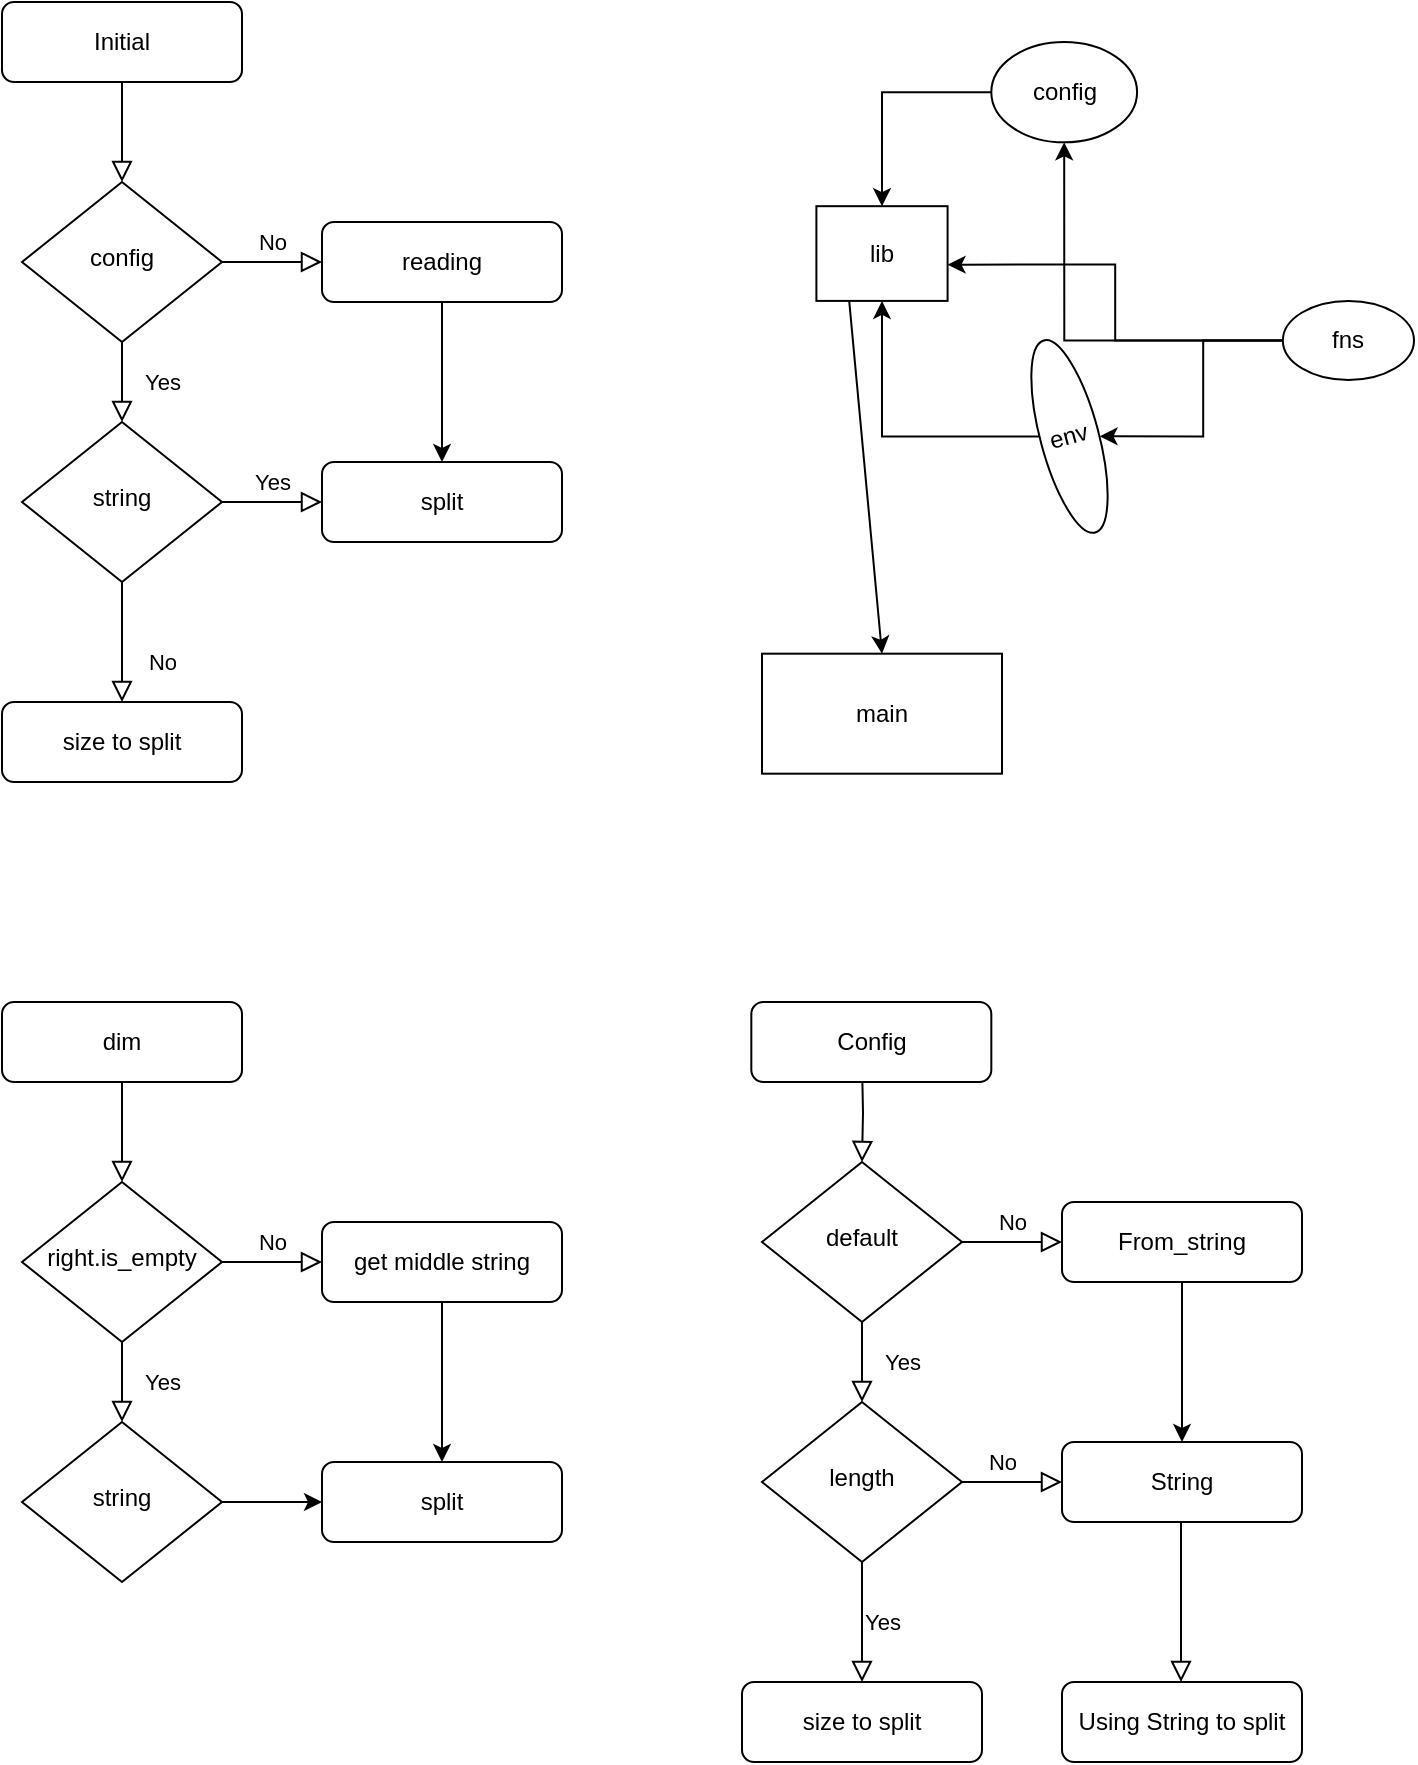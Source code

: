 <mxfile version="13.7.9" type="device"><diagram id="C5RBs43oDa-KdzZeNtuy" name="Page-1"><mxGraphModel dx="1086" dy="806" grid="1" gridSize="10" guides="1" tooltips="1" connect="1" arrows="1" fold="1" page="1" pageScale="1" pageWidth="827" pageHeight="1169" math="0" shadow="0"><root><mxCell id="WIyWlLk6GJQsqaUBKTNV-0"/><mxCell id="WIyWlLk6GJQsqaUBKTNV-1" parent="WIyWlLk6GJQsqaUBKTNV-0"/><mxCell id="WIyWlLk6GJQsqaUBKTNV-2" value="" style="rounded=0;html=1;jettySize=auto;orthogonalLoop=1;fontSize=11;endArrow=block;endFill=0;endSize=8;strokeWidth=1;shadow=0;labelBackgroundColor=none;edgeStyle=orthogonalEdgeStyle;" parent="WIyWlLk6GJQsqaUBKTNV-1" source="WIyWlLk6GJQsqaUBKTNV-3" target="WIyWlLk6GJQsqaUBKTNV-6" edge="1"><mxGeometry relative="1" as="geometry"/></mxCell><mxCell id="WIyWlLk6GJQsqaUBKTNV-3" value="Initial" style="rounded=1;whiteSpace=wrap;html=1;fontSize=12;glass=0;strokeWidth=1;shadow=0;" parent="WIyWlLk6GJQsqaUBKTNV-1" vertex="1"><mxGeometry x="80" y="145" width="120" height="40" as="geometry"/></mxCell><mxCell id="WIyWlLk6GJQsqaUBKTNV-4" value="Yes" style="rounded=0;html=1;jettySize=auto;orthogonalLoop=1;fontSize=11;endArrow=block;endFill=0;endSize=8;strokeWidth=1;shadow=0;labelBackgroundColor=none;edgeStyle=orthogonalEdgeStyle;" parent="WIyWlLk6GJQsqaUBKTNV-1" source="WIyWlLk6GJQsqaUBKTNV-6" target="WIyWlLk6GJQsqaUBKTNV-10" edge="1"><mxGeometry y="20" relative="1" as="geometry"><mxPoint as="offset"/></mxGeometry></mxCell><mxCell id="WIyWlLk6GJQsqaUBKTNV-5" value="No" style="edgeStyle=orthogonalEdgeStyle;rounded=0;html=1;jettySize=auto;orthogonalLoop=1;fontSize=11;endArrow=block;endFill=0;endSize=8;strokeWidth=1;shadow=0;labelBackgroundColor=none;" parent="WIyWlLk6GJQsqaUBKTNV-1" source="WIyWlLk6GJQsqaUBKTNV-6" target="WIyWlLk6GJQsqaUBKTNV-7" edge="1"><mxGeometry y="10" relative="1" as="geometry"><mxPoint as="offset"/></mxGeometry></mxCell><mxCell id="WIyWlLk6GJQsqaUBKTNV-6" value="config" style="rhombus;whiteSpace=wrap;html=1;shadow=0;fontFamily=Helvetica;fontSize=12;align=center;strokeWidth=1;spacing=6;spacingTop=-4;" parent="WIyWlLk6GJQsqaUBKTNV-1" vertex="1"><mxGeometry x="90" y="235" width="100" height="80" as="geometry"/></mxCell><mxCell id="vvv7SJO1Qbqat-PU2TeY-0" value="" style="edgeStyle=orthogonalEdgeStyle;rounded=0;orthogonalLoop=1;jettySize=auto;html=1;" parent="WIyWlLk6GJQsqaUBKTNV-1" source="WIyWlLk6GJQsqaUBKTNV-7" target="WIyWlLk6GJQsqaUBKTNV-12" edge="1"><mxGeometry relative="1" as="geometry"/></mxCell><mxCell id="WIyWlLk6GJQsqaUBKTNV-7" value="reading" style="rounded=1;whiteSpace=wrap;html=1;fontSize=12;glass=0;strokeWidth=1;shadow=0;" parent="WIyWlLk6GJQsqaUBKTNV-1" vertex="1"><mxGeometry x="240" y="255" width="120" height="40" as="geometry"/></mxCell><mxCell id="WIyWlLk6GJQsqaUBKTNV-8" value="No" style="rounded=0;html=1;jettySize=auto;orthogonalLoop=1;fontSize=11;endArrow=block;endFill=0;endSize=8;strokeWidth=1;shadow=0;labelBackgroundColor=none;edgeStyle=orthogonalEdgeStyle;" parent="WIyWlLk6GJQsqaUBKTNV-1" source="WIyWlLk6GJQsqaUBKTNV-10" target="WIyWlLk6GJQsqaUBKTNV-11" edge="1"><mxGeometry x="0.333" y="20" relative="1" as="geometry"><mxPoint as="offset"/></mxGeometry></mxCell><mxCell id="WIyWlLk6GJQsqaUBKTNV-9" value="Yes" style="edgeStyle=orthogonalEdgeStyle;rounded=0;html=1;jettySize=auto;orthogonalLoop=1;fontSize=11;endArrow=block;endFill=0;endSize=8;strokeWidth=1;shadow=0;labelBackgroundColor=none;" parent="WIyWlLk6GJQsqaUBKTNV-1" source="WIyWlLk6GJQsqaUBKTNV-10" target="WIyWlLk6GJQsqaUBKTNV-12" edge="1"><mxGeometry y="10" relative="1" as="geometry"><mxPoint as="offset"/></mxGeometry></mxCell><mxCell id="WIyWlLk6GJQsqaUBKTNV-10" value="string" style="rhombus;whiteSpace=wrap;html=1;shadow=0;fontFamily=Helvetica;fontSize=12;align=center;strokeWidth=1;spacing=6;spacingTop=-4;" parent="WIyWlLk6GJQsqaUBKTNV-1" vertex="1"><mxGeometry x="90" y="355" width="100" height="80" as="geometry"/></mxCell><mxCell id="WIyWlLk6GJQsqaUBKTNV-11" value="size to split" style="rounded=1;whiteSpace=wrap;html=1;fontSize=12;glass=0;strokeWidth=1;shadow=0;" parent="WIyWlLk6GJQsqaUBKTNV-1" vertex="1"><mxGeometry x="80" y="495" width="120" height="40" as="geometry"/></mxCell><mxCell id="WIyWlLk6GJQsqaUBKTNV-12" value="split" style="rounded=1;whiteSpace=wrap;html=1;fontSize=12;glass=0;strokeWidth=1;shadow=0;" parent="WIyWlLk6GJQsqaUBKTNV-1" vertex="1"><mxGeometry x="240" y="375" width="120" height="40" as="geometry"/></mxCell><mxCell id="vvv7SJO1Qbqat-PU2TeY-10" value="main" style="rounded=0;whiteSpace=wrap;html=1;" parent="WIyWlLk6GJQsqaUBKTNV-1" vertex="1"><mxGeometry x="460" y="470.84" width="120" height="60" as="geometry"/></mxCell><mxCell id="vvv7SJO1Qbqat-PU2TeY-1" value="lib" style="rounded=0;whiteSpace=wrap;html=1;" parent="WIyWlLk6GJQsqaUBKTNV-1" vertex="1"><mxGeometry x="487.2" y="247.095" width="65.593" height="47.358" as="geometry"/></mxCell><mxCell id="vvv7SJO1Qbqat-PU2TeY-5" style="edgeStyle=orthogonalEdgeStyle;rounded=0;orthogonalLoop=1;jettySize=auto;html=1;entryX=1;entryY=0.617;entryDx=0;entryDy=0;entryPerimeter=0;" parent="WIyWlLk6GJQsqaUBKTNV-1" source="vvv7SJO1Qbqat-PU2TeY-2" target="vvv7SJO1Qbqat-PU2TeY-1" edge="1"><mxGeometry relative="1" as="geometry"/></mxCell><mxCell id="vvv7SJO1Qbqat-PU2TeY-2" value="fns" style="ellipse;whiteSpace=wrap;html=1;" parent="WIyWlLk6GJQsqaUBKTNV-1" vertex="1"><mxGeometry x="720.42" y="294.452" width="65.593" height="39.569" as="geometry"/></mxCell><mxCell id="vvv7SJO1Qbqat-PU2TeY-8" style="edgeStyle=orthogonalEdgeStyle;rounded=0;orthogonalLoop=1;jettySize=auto;html=1;entryX=0.5;entryY=0;entryDx=0;entryDy=0;" parent="WIyWlLk6GJQsqaUBKTNV-1" source="vvv7SJO1Qbqat-PU2TeY-3" target="vvv7SJO1Qbqat-PU2TeY-1" edge="1"><mxGeometry relative="1" as="geometry"/></mxCell><mxCell id="vvv7SJO1Qbqat-PU2TeY-3" value="config" style="ellipse;whiteSpace=wrap;html=1;" parent="WIyWlLk6GJQsqaUBKTNV-1" vertex="1"><mxGeometry x="574.658" y="165.002" width="72.881" height="50.168" as="geometry"/></mxCell><mxCell id="vvv7SJO1Qbqat-PU2TeY-6" style="edgeStyle=orthogonalEdgeStyle;rounded=0;orthogonalLoop=1;jettySize=auto;html=1;" parent="WIyWlLk6GJQsqaUBKTNV-1" source="vvv7SJO1Qbqat-PU2TeY-2" target="vvv7SJO1Qbqat-PU2TeY-3" edge="1"><mxGeometry relative="1" as="geometry"/></mxCell><mxCell id="vvv7SJO1Qbqat-PU2TeY-9" style="edgeStyle=orthogonalEdgeStyle;rounded=0;orthogonalLoop=1;jettySize=auto;html=1;entryX=0.5;entryY=1;entryDx=0;entryDy=0;" parent="WIyWlLk6GJQsqaUBKTNV-1" source="vvv7SJO1Qbqat-PU2TeY-4" target="vvv7SJO1Qbqat-PU2TeY-1" edge="1"><mxGeometry relative="1" as="geometry"/></mxCell><mxCell id="vvv7SJO1Qbqat-PU2TeY-4" value="env" style="ellipse;whiteSpace=wrap;html=1;rotation=-15;direction=south;" parent="WIyWlLk6GJQsqaUBKTNV-1" vertex="1"><mxGeometry x="599.175" y="312.524" width="29.153" height="99.396" as="geometry"/></mxCell><mxCell id="vvv7SJO1Qbqat-PU2TeY-7" style="edgeStyle=orthogonalEdgeStyle;rounded=0;orthogonalLoop=1;jettySize=auto;html=1;" parent="WIyWlLk6GJQsqaUBKTNV-1" source="vvv7SJO1Qbqat-PU2TeY-2" target="vvv7SJO1Qbqat-PU2TeY-4" edge="1"><mxGeometry relative="1" as="geometry"/></mxCell><mxCell id="vvv7SJO1Qbqat-PU2TeY-12" value="" style="endArrow=classic;html=1;entryX=0.5;entryY=0;entryDx=0;entryDy=0;exitX=0.25;exitY=1;exitDx=0;exitDy=0;" parent="WIyWlLk6GJQsqaUBKTNV-1" source="vvv7SJO1Qbqat-PU2TeY-1" target="vvv7SJO1Qbqat-PU2TeY-10" edge="1"><mxGeometry width="50" height="50" relative="1" as="geometry"><mxPoint x="507.2" y="380.84" as="sourcePoint"/><mxPoint x="847.2" y="450.84" as="targetPoint"/></mxGeometry></mxCell><mxCell id="nhjIasMcD-x9Oy4026Kr-0" value="" style="rounded=0;html=1;jettySize=auto;orthogonalLoop=1;fontSize=11;endArrow=block;endFill=0;endSize=8;strokeWidth=1;shadow=0;labelBackgroundColor=none;edgeStyle=orthogonalEdgeStyle;" edge="1" source="nhjIasMcD-x9Oy4026Kr-1" target="nhjIasMcD-x9Oy4026Kr-4" parent="WIyWlLk6GJQsqaUBKTNV-1"><mxGeometry relative="1" as="geometry"/></mxCell><mxCell id="nhjIasMcD-x9Oy4026Kr-1" value="dim" style="rounded=1;whiteSpace=wrap;html=1;fontSize=12;glass=0;strokeWidth=1;shadow=0;" vertex="1" parent="WIyWlLk6GJQsqaUBKTNV-1"><mxGeometry x="80" y="645" width="120" height="40" as="geometry"/></mxCell><mxCell id="nhjIasMcD-x9Oy4026Kr-2" value="Yes" style="rounded=0;html=1;jettySize=auto;orthogonalLoop=1;fontSize=11;endArrow=block;endFill=0;endSize=8;strokeWidth=1;shadow=0;labelBackgroundColor=none;edgeStyle=orthogonalEdgeStyle;" edge="1" source="nhjIasMcD-x9Oy4026Kr-4" target="nhjIasMcD-x9Oy4026Kr-9" parent="WIyWlLk6GJQsqaUBKTNV-1"><mxGeometry y="20" relative="1" as="geometry"><mxPoint as="offset"/></mxGeometry></mxCell><mxCell id="nhjIasMcD-x9Oy4026Kr-3" value="No" style="edgeStyle=orthogonalEdgeStyle;rounded=0;html=1;jettySize=auto;orthogonalLoop=1;fontSize=11;endArrow=block;endFill=0;endSize=8;strokeWidth=1;shadow=0;labelBackgroundColor=none;" edge="1" source="nhjIasMcD-x9Oy4026Kr-4" target="nhjIasMcD-x9Oy4026Kr-6" parent="WIyWlLk6GJQsqaUBKTNV-1"><mxGeometry y="10" relative="1" as="geometry"><mxPoint as="offset"/></mxGeometry></mxCell><mxCell id="nhjIasMcD-x9Oy4026Kr-4" value="right.is_empty" style="rhombus;whiteSpace=wrap;html=1;shadow=0;fontFamily=Helvetica;fontSize=12;align=center;strokeWidth=1;spacing=6;spacingTop=-4;" vertex="1" parent="WIyWlLk6GJQsqaUBKTNV-1"><mxGeometry x="90" y="735" width="100" height="80" as="geometry"/></mxCell><mxCell id="nhjIasMcD-x9Oy4026Kr-5" value="" style="edgeStyle=orthogonalEdgeStyle;rounded=0;orthogonalLoop=1;jettySize=auto;html=1;" edge="1" source="nhjIasMcD-x9Oy4026Kr-6" target="nhjIasMcD-x9Oy4026Kr-11" parent="WIyWlLk6GJQsqaUBKTNV-1"><mxGeometry relative="1" as="geometry"/></mxCell><mxCell id="nhjIasMcD-x9Oy4026Kr-6" value="get middle string" style="rounded=1;whiteSpace=wrap;html=1;fontSize=12;glass=0;strokeWidth=1;shadow=0;" vertex="1" parent="WIyWlLk6GJQsqaUBKTNV-1"><mxGeometry x="240" y="755" width="120" height="40" as="geometry"/></mxCell><mxCell id="nhjIasMcD-x9Oy4026Kr-9" value="string" style="rhombus;whiteSpace=wrap;html=1;shadow=0;fontFamily=Helvetica;fontSize=12;align=center;strokeWidth=1;spacing=6;spacingTop=-4;" vertex="1" parent="WIyWlLk6GJQsqaUBKTNV-1"><mxGeometry x="90" y="855" width="100" height="80" as="geometry"/></mxCell><mxCell id="nhjIasMcD-x9Oy4026Kr-11" value="split" style="rounded=1;whiteSpace=wrap;html=1;fontSize=12;glass=0;strokeWidth=1;shadow=0;" vertex="1" parent="WIyWlLk6GJQsqaUBKTNV-1"><mxGeometry x="240" y="875" width="120" height="40" as="geometry"/></mxCell><mxCell id="nhjIasMcD-x9Oy4026Kr-12" value="" style="edgeStyle=orthogonalEdgeStyle;rounded=0;orthogonalLoop=1;jettySize=auto;html=1;" edge="1" parent="WIyWlLk6GJQsqaUBKTNV-1" source="nhjIasMcD-x9Oy4026Kr-9"><mxGeometry relative="1" as="geometry"><mxPoint x="270" y="975" as="sourcePoint"/><mxPoint x="240" y="895" as="targetPoint"/></mxGeometry></mxCell><mxCell id="nhjIasMcD-x9Oy4026Kr-13" value="" style="rounded=0;html=1;jettySize=auto;orthogonalLoop=1;fontSize=11;endArrow=block;endFill=0;endSize=8;strokeWidth=1;shadow=0;labelBackgroundColor=none;edgeStyle=orthogonalEdgeStyle;" edge="1" target="nhjIasMcD-x9Oy4026Kr-16" parent="WIyWlLk6GJQsqaUBKTNV-1"><mxGeometry relative="1" as="geometry"><mxPoint x="510" y="675" as="sourcePoint"/></mxGeometry></mxCell><mxCell id="nhjIasMcD-x9Oy4026Kr-14" value="Yes" style="rounded=0;html=1;jettySize=auto;orthogonalLoop=1;fontSize=11;endArrow=block;endFill=0;endSize=8;strokeWidth=1;shadow=0;labelBackgroundColor=none;edgeStyle=orthogonalEdgeStyle;" edge="1" source="nhjIasMcD-x9Oy4026Kr-16" target="nhjIasMcD-x9Oy4026Kr-21" parent="WIyWlLk6GJQsqaUBKTNV-1"><mxGeometry y="20" relative="1" as="geometry"><mxPoint as="offset"/></mxGeometry></mxCell><mxCell id="nhjIasMcD-x9Oy4026Kr-15" value="No" style="edgeStyle=orthogonalEdgeStyle;rounded=0;html=1;jettySize=auto;orthogonalLoop=1;fontSize=11;endArrow=block;endFill=0;endSize=8;strokeWidth=1;shadow=0;labelBackgroundColor=none;" edge="1" source="nhjIasMcD-x9Oy4026Kr-16" target="nhjIasMcD-x9Oy4026Kr-18" parent="WIyWlLk6GJQsqaUBKTNV-1"><mxGeometry y="10" relative="1" as="geometry"><mxPoint as="offset"/></mxGeometry></mxCell><mxCell id="nhjIasMcD-x9Oy4026Kr-16" value="default" style="rhombus;whiteSpace=wrap;html=1;shadow=0;fontFamily=Helvetica;fontSize=12;align=center;strokeWidth=1;spacing=6;spacingTop=-4;" vertex="1" parent="WIyWlLk6GJQsqaUBKTNV-1"><mxGeometry x="460" y="725" width="100" height="80" as="geometry"/></mxCell><mxCell id="nhjIasMcD-x9Oy4026Kr-17" value="" style="edgeStyle=orthogonalEdgeStyle;rounded=0;orthogonalLoop=1;jettySize=auto;html=1;" edge="1" source="nhjIasMcD-x9Oy4026Kr-18" target="nhjIasMcD-x9Oy4026Kr-23" parent="WIyWlLk6GJQsqaUBKTNV-1"><mxGeometry relative="1" as="geometry"/></mxCell><mxCell id="nhjIasMcD-x9Oy4026Kr-18" value="From_string" style="rounded=1;whiteSpace=wrap;html=1;fontSize=12;glass=0;strokeWidth=1;shadow=0;" vertex="1" parent="WIyWlLk6GJQsqaUBKTNV-1"><mxGeometry x="610" y="745" width="120" height="40" as="geometry"/></mxCell><mxCell id="nhjIasMcD-x9Oy4026Kr-19" value="No" style="rounded=0;html=1;jettySize=auto;orthogonalLoop=1;fontSize=11;endArrow=block;endFill=0;endSize=8;strokeWidth=1;shadow=0;labelBackgroundColor=none;edgeStyle=orthogonalEdgeStyle;metaEdit=0;" edge="1" source="nhjIasMcD-x9Oy4026Kr-21" target="nhjIasMcD-x9Oy4026Kr-22" parent="WIyWlLk6GJQsqaUBKTNV-1"><mxGeometry x="-1" y="86" relative="1" as="geometry"><mxPoint x="-16" y="-50" as="offset"/></mxGeometry></mxCell><mxCell id="nhjIasMcD-x9Oy4026Kr-20" value="Yes" style="edgeStyle=orthogonalEdgeStyle;rounded=0;html=1;jettySize=auto;orthogonalLoop=1;fontSize=11;endArrow=block;endFill=0;endSize=8;strokeWidth=1;shadow=0;labelBackgroundColor=none;" edge="1" source="nhjIasMcD-x9Oy4026Kr-21" target="nhjIasMcD-x9Oy4026Kr-23" parent="WIyWlLk6GJQsqaUBKTNV-1"><mxGeometry x="-1" y="-81" relative="1" as="geometry"><mxPoint x="-40" y="-11" as="offset"/></mxGeometry></mxCell><mxCell id="nhjIasMcD-x9Oy4026Kr-21" value="length" style="rhombus;whiteSpace=wrap;html=1;shadow=0;fontFamily=Helvetica;fontSize=12;align=center;strokeWidth=1;spacing=6;spacingTop=-4;" vertex="1" parent="WIyWlLk6GJQsqaUBKTNV-1"><mxGeometry x="460" y="845" width="100" height="80" as="geometry"/></mxCell><mxCell id="nhjIasMcD-x9Oy4026Kr-22" value="size to split" style="rounded=1;whiteSpace=wrap;html=1;fontSize=12;glass=0;strokeWidth=1;shadow=0;" vertex="1" parent="WIyWlLk6GJQsqaUBKTNV-1"><mxGeometry x="450" y="985" width="120" height="40" as="geometry"/></mxCell><mxCell id="nhjIasMcD-x9Oy4026Kr-23" value="String" style="rounded=1;whiteSpace=wrap;html=1;fontSize=12;glass=0;strokeWidth=1;shadow=0;" vertex="1" parent="WIyWlLk6GJQsqaUBKTNV-1"><mxGeometry x="610" y="865" width="120" height="40" as="geometry"/></mxCell><mxCell id="nhjIasMcD-x9Oy4026Kr-24" value="Config" style="rounded=1;whiteSpace=wrap;html=1;fontSize=12;glass=0;strokeWidth=1;shadow=0;" vertex="1" parent="WIyWlLk6GJQsqaUBKTNV-1"><mxGeometry x="454.66" y="645" width="120" height="40" as="geometry"/></mxCell><mxCell id="nhjIasMcD-x9Oy4026Kr-25" value="Using String to split" style="rounded=1;whiteSpace=wrap;html=1;fontSize=12;glass=0;strokeWidth=1;shadow=0;" vertex="1" parent="WIyWlLk6GJQsqaUBKTNV-1"><mxGeometry x="610" y="985" width="120" height="40" as="geometry"/></mxCell><mxCell id="nhjIasMcD-x9Oy4026Kr-27" value="" style="rounded=0;html=1;jettySize=auto;orthogonalLoop=1;fontSize=11;endArrow=block;endFill=0;endSize=8;strokeWidth=1;shadow=0;labelBackgroundColor=none;edgeStyle=orthogonalEdgeStyle;" edge="1" parent="WIyWlLk6GJQsqaUBKTNV-1"><mxGeometry relative="1" as="geometry"><mxPoint x="669.5" y="935" as="sourcePoint"/><mxPoint x="669.5" y="985" as="targetPoint"/><Array as="points"><mxPoint x="669.5" y="905"/><mxPoint x="669.5" y="905"/></Array></mxGeometry></mxCell></root></mxGraphModel></diagram></mxfile>